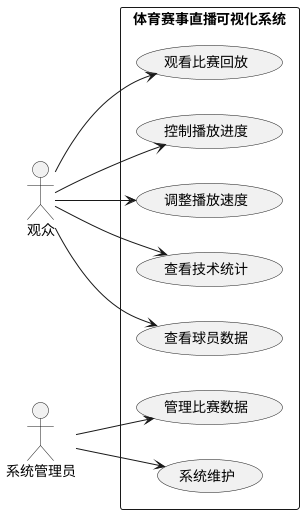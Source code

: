@startuml 用例图
left to right direction
skinparam packageStyle rectangle

actor 观众
actor 系统管理员

rectangle "体育赛事直播可视化系统" {
  usecase "观看比赛回放" as UC1
  usecase "控制播放进度" as UC2
  usecase "调整播放速度" as UC3
  usecase "查看技术统计" as UC4
  usecase "查看球员数据" as UC5
  usecase "管理比赛数据" as UC6
  usecase "系统维护" as UC7
  
  观众 --> UC1
  观众 --> UC2
  观众 --> UC3
  观众 --> UC4
  观众 --> UC5
  
  系统管理员 --> UC6
  系统管理员 --> UC7
}
@enduml 
